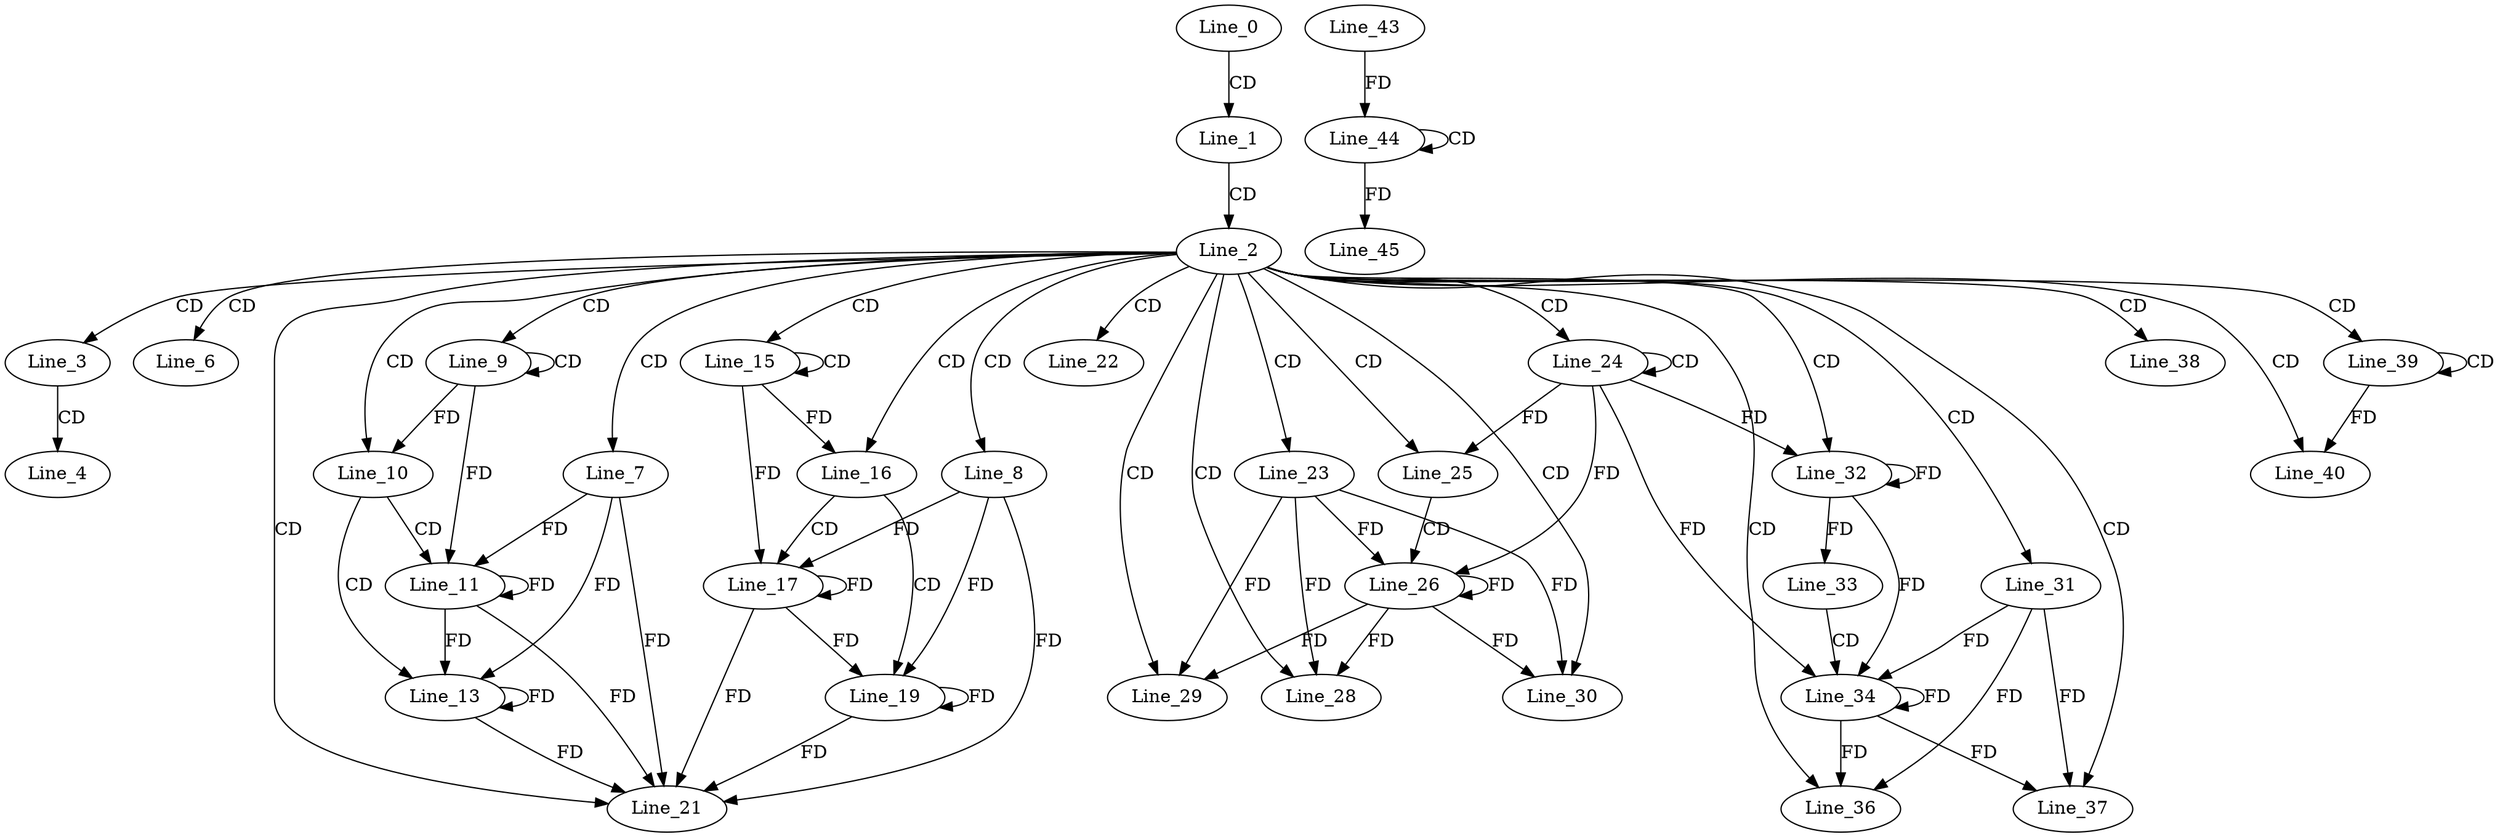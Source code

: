 digraph G {
  Line_0;
  Line_1;
  Line_2;
  Line_3;
  Line_4;
  Line_6;
  Line_7;
  Line_8;
  Line_9;
  Line_9;
  Line_10;
  Line_11;
  Line_11;
  Line_13;
  Line_15;
  Line_15;
  Line_16;
  Line_17;
  Line_17;
  Line_19;
  Line_21;
  Line_22;
  Line_23;
  Line_24;
  Line_24;
  Line_25;
  Line_26;
  Line_26;
  Line_28;
  Line_29;
  Line_30;
  Line_31;
  Line_32;
  Line_32;
  Line_33;
  Line_34;
  Line_34;
  Line_36;
  Line_37;
  Line_38;
  Line_39;
  Line_39;
  Line_40;
  Line_44;
  Line_44;
  Line_43;
  Line_45;
  Line_0 -> Line_1 [ label="CD" ];
  Line_1 -> Line_2 [ label="CD" ];
  Line_2 -> Line_3 [ label="CD" ];
  Line_3 -> Line_4 [ label="CD" ];
  Line_2 -> Line_6 [ label="CD" ];
  Line_2 -> Line_7 [ label="CD" ];
  Line_2 -> Line_8 [ label="CD" ];
  Line_2 -> Line_9 [ label="CD" ];
  Line_9 -> Line_9 [ label="CD" ];
  Line_2 -> Line_10 [ label="CD" ];
  Line_9 -> Line_10 [ label="FD" ];
  Line_10 -> Line_11 [ label="CD" ];
  Line_7 -> Line_11 [ label="FD" ];
  Line_11 -> Line_11 [ label="FD" ];
  Line_9 -> Line_11 [ label="FD" ];
  Line_10 -> Line_13 [ label="CD" ];
  Line_7 -> Line_13 [ label="FD" ];
  Line_11 -> Line_13 [ label="FD" ];
  Line_13 -> Line_13 [ label="FD" ];
  Line_2 -> Line_15 [ label="CD" ];
  Line_15 -> Line_15 [ label="CD" ];
  Line_2 -> Line_16 [ label="CD" ];
  Line_15 -> Line_16 [ label="FD" ];
  Line_16 -> Line_17 [ label="CD" ];
  Line_8 -> Line_17 [ label="FD" ];
  Line_17 -> Line_17 [ label="FD" ];
  Line_15 -> Line_17 [ label="FD" ];
  Line_16 -> Line_19 [ label="CD" ];
  Line_8 -> Line_19 [ label="FD" ];
  Line_17 -> Line_19 [ label="FD" ];
  Line_19 -> Line_19 [ label="FD" ];
  Line_2 -> Line_21 [ label="CD" ];
  Line_7 -> Line_21 [ label="FD" ];
  Line_11 -> Line_21 [ label="FD" ];
  Line_13 -> Line_21 [ label="FD" ];
  Line_8 -> Line_21 [ label="FD" ];
  Line_17 -> Line_21 [ label="FD" ];
  Line_19 -> Line_21 [ label="FD" ];
  Line_2 -> Line_22 [ label="CD" ];
  Line_2 -> Line_23 [ label="CD" ];
  Line_2 -> Line_24 [ label="CD" ];
  Line_24 -> Line_24 [ label="CD" ];
  Line_2 -> Line_25 [ label="CD" ];
  Line_24 -> Line_25 [ label="FD" ];
  Line_25 -> Line_26 [ label="CD" ];
  Line_23 -> Line_26 [ label="FD" ];
  Line_26 -> Line_26 [ label="FD" ];
  Line_24 -> Line_26 [ label="FD" ];
  Line_2 -> Line_28 [ label="CD" ];
  Line_23 -> Line_28 [ label="FD" ];
  Line_26 -> Line_28 [ label="FD" ];
  Line_2 -> Line_29 [ label="CD" ];
  Line_23 -> Line_29 [ label="FD" ];
  Line_26 -> Line_29 [ label="FD" ];
  Line_2 -> Line_30 [ label="CD" ];
  Line_23 -> Line_30 [ label="FD" ];
  Line_26 -> Line_30 [ label="FD" ];
  Line_2 -> Line_31 [ label="CD" ];
  Line_2 -> Line_32 [ label="CD" ];
  Line_24 -> Line_32 [ label="FD" ];
  Line_32 -> Line_32 [ label="FD" ];
  Line_32 -> Line_33 [ label="FD" ];
  Line_33 -> Line_34 [ label="CD" ];
  Line_31 -> Line_34 [ label="FD" ];
  Line_34 -> Line_34 [ label="FD" ];
  Line_24 -> Line_34 [ label="FD" ];
  Line_32 -> Line_34 [ label="FD" ];
  Line_2 -> Line_36 [ label="CD" ];
  Line_31 -> Line_36 [ label="FD" ];
  Line_34 -> Line_36 [ label="FD" ];
  Line_2 -> Line_37 [ label="CD" ];
  Line_31 -> Line_37 [ label="FD" ];
  Line_34 -> Line_37 [ label="FD" ];
  Line_2 -> Line_38 [ label="CD" ];
  Line_2 -> Line_39 [ label="CD" ];
  Line_39 -> Line_39 [ label="CD" ];
  Line_2 -> Line_40 [ label="CD" ];
  Line_39 -> Line_40 [ label="FD" ];
  Line_44 -> Line_44 [ label="CD" ];
  Line_43 -> Line_44 [ label="FD" ];
  Line_44 -> Line_45 [ label="FD" ];
}
